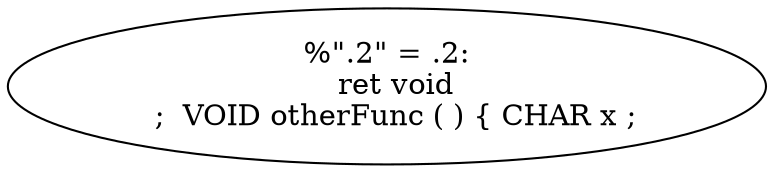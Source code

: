 digraph AST {
  "139136232696288" [label="%\".2\" = .2:
  ret void
  ;  VOID otherFunc ( ) { CHAR x ;"];
}
